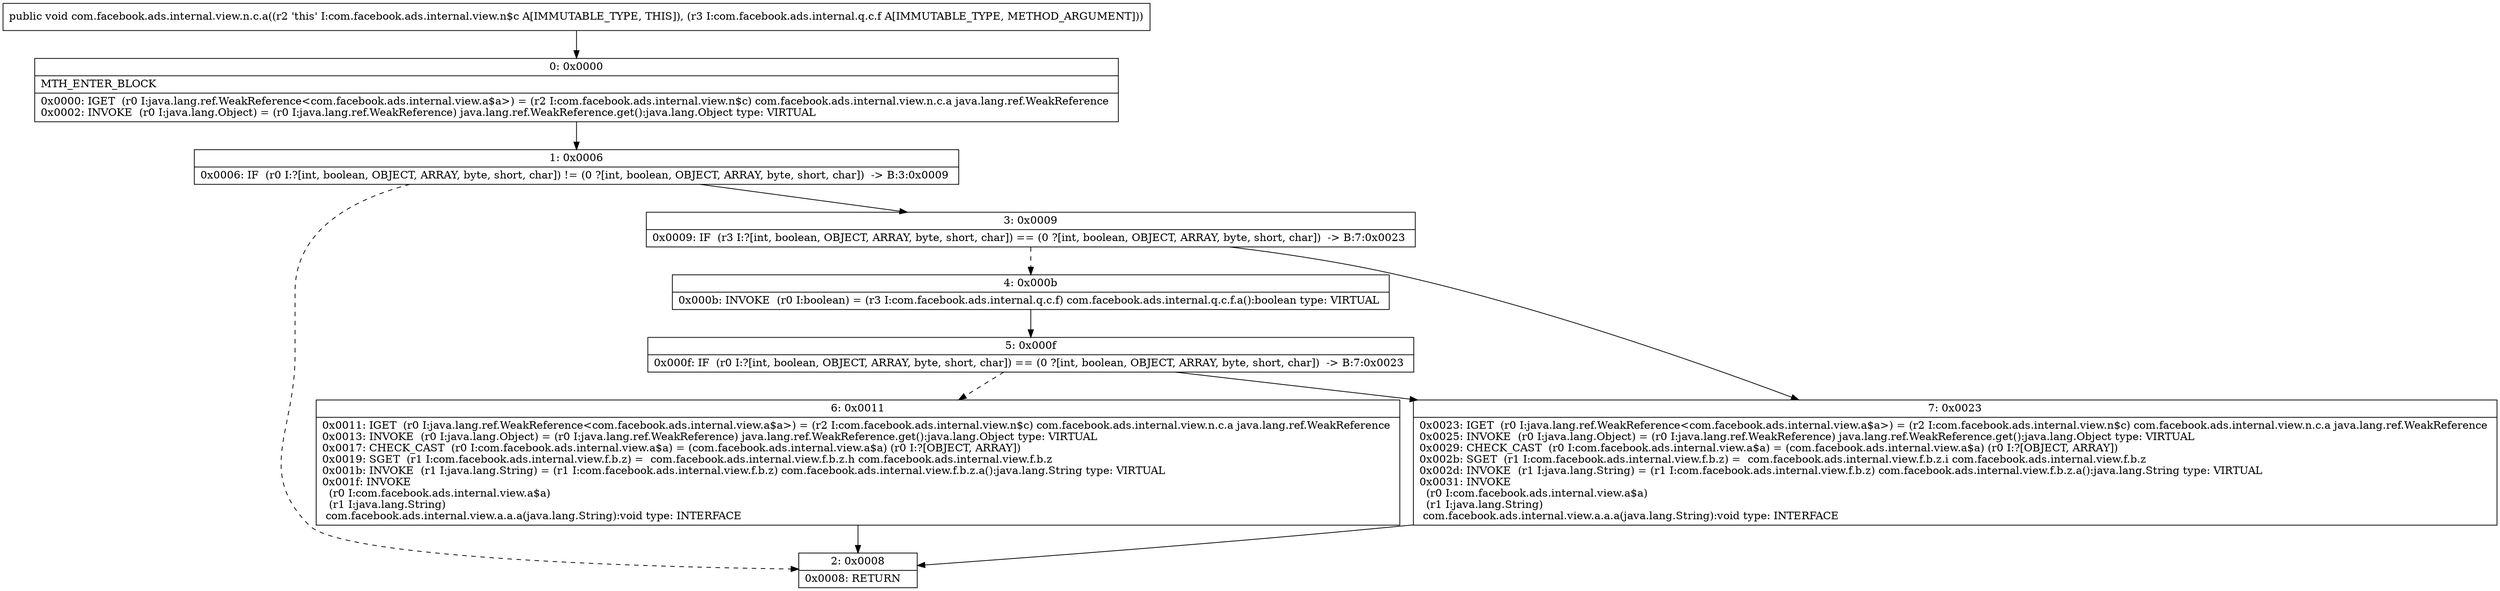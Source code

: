 digraph "CFG forcom.facebook.ads.internal.view.n.c.a(Lcom\/facebook\/ads\/internal\/q\/c\/f;)V" {
Node_0 [shape=record,label="{0\:\ 0x0000|MTH_ENTER_BLOCK\l|0x0000: IGET  (r0 I:java.lang.ref.WeakReference\<com.facebook.ads.internal.view.a$a\>) = (r2 I:com.facebook.ads.internal.view.n$c) com.facebook.ads.internal.view.n.c.a java.lang.ref.WeakReference \l0x0002: INVOKE  (r0 I:java.lang.Object) = (r0 I:java.lang.ref.WeakReference) java.lang.ref.WeakReference.get():java.lang.Object type: VIRTUAL \l}"];
Node_1 [shape=record,label="{1\:\ 0x0006|0x0006: IF  (r0 I:?[int, boolean, OBJECT, ARRAY, byte, short, char]) != (0 ?[int, boolean, OBJECT, ARRAY, byte, short, char])  \-\> B:3:0x0009 \l}"];
Node_2 [shape=record,label="{2\:\ 0x0008|0x0008: RETURN   \l}"];
Node_3 [shape=record,label="{3\:\ 0x0009|0x0009: IF  (r3 I:?[int, boolean, OBJECT, ARRAY, byte, short, char]) == (0 ?[int, boolean, OBJECT, ARRAY, byte, short, char])  \-\> B:7:0x0023 \l}"];
Node_4 [shape=record,label="{4\:\ 0x000b|0x000b: INVOKE  (r0 I:boolean) = (r3 I:com.facebook.ads.internal.q.c.f) com.facebook.ads.internal.q.c.f.a():boolean type: VIRTUAL \l}"];
Node_5 [shape=record,label="{5\:\ 0x000f|0x000f: IF  (r0 I:?[int, boolean, OBJECT, ARRAY, byte, short, char]) == (0 ?[int, boolean, OBJECT, ARRAY, byte, short, char])  \-\> B:7:0x0023 \l}"];
Node_6 [shape=record,label="{6\:\ 0x0011|0x0011: IGET  (r0 I:java.lang.ref.WeakReference\<com.facebook.ads.internal.view.a$a\>) = (r2 I:com.facebook.ads.internal.view.n$c) com.facebook.ads.internal.view.n.c.a java.lang.ref.WeakReference \l0x0013: INVOKE  (r0 I:java.lang.Object) = (r0 I:java.lang.ref.WeakReference) java.lang.ref.WeakReference.get():java.lang.Object type: VIRTUAL \l0x0017: CHECK_CAST  (r0 I:com.facebook.ads.internal.view.a$a) = (com.facebook.ads.internal.view.a$a) (r0 I:?[OBJECT, ARRAY]) \l0x0019: SGET  (r1 I:com.facebook.ads.internal.view.f.b.z) =  com.facebook.ads.internal.view.f.b.z.h com.facebook.ads.internal.view.f.b.z \l0x001b: INVOKE  (r1 I:java.lang.String) = (r1 I:com.facebook.ads.internal.view.f.b.z) com.facebook.ads.internal.view.f.b.z.a():java.lang.String type: VIRTUAL \l0x001f: INVOKE  \l  (r0 I:com.facebook.ads.internal.view.a$a)\l  (r1 I:java.lang.String)\l com.facebook.ads.internal.view.a.a.a(java.lang.String):void type: INTERFACE \l}"];
Node_7 [shape=record,label="{7\:\ 0x0023|0x0023: IGET  (r0 I:java.lang.ref.WeakReference\<com.facebook.ads.internal.view.a$a\>) = (r2 I:com.facebook.ads.internal.view.n$c) com.facebook.ads.internal.view.n.c.a java.lang.ref.WeakReference \l0x0025: INVOKE  (r0 I:java.lang.Object) = (r0 I:java.lang.ref.WeakReference) java.lang.ref.WeakReference.get():java.lang.Object type: VIRTUAL \l0x0029: CHECK_CAST  (r0 I:com.facebook.ads.internal.view.a$a) = (com.facebook.ads.internal.view.a$a) (r0 I:?[OBJECT, ARRAY]) \l0x002b: SGET  (r1 I:com.facebook.ads.internal.view.f.b.z) =  com.facebook.ads.internal.view.f.b.z.i com.facebook.ads.internal.view.f.b.z \l0x002d: INVOKE  (r1 I:java.lang.String) = (r1 I:com.facebook.ads.internal.view.f.b.z) com.facebook.ads.internal.view.f.b.z.a():java.lang.String type: VIRTUAL \l0x0031: INVOKE  \l  (r0 I:com.facebook.ads.internal.view.a$a)\l  (r1 I:java.lang.String)\l com.facebook.ads.internal.view.a.a.a(java.lang.String):void type: INTERFACE \l}"];
MethodNode[shape=record,label="{public void com.facebook.ads.internal.view.n.c.a((r2 'this' I:com.facebook.ads.internal.view.n$c A[IMMUTABLE_TYPE, THIS]), (r3 I:com.facebook.ads.internal.q.c.f A[IMMUTABLE_TYPE, METHOD_ARGUMENT])) }"];
MethodNode -> Node_0;
Node_0 -> Node_1;
Node_1 -> Node_2[style=dashed];
Node_1 -> Node_3;
Node_3 -> Node_4[style=dashed];
Node_3 -> Node_7;
Node_4 -> Node_5;
Node_5 -> Node_6[style=dashed];
Node_5 -> Node_7;
Node_6 -> Node_2;
Node_7 -> Node_2;
}

